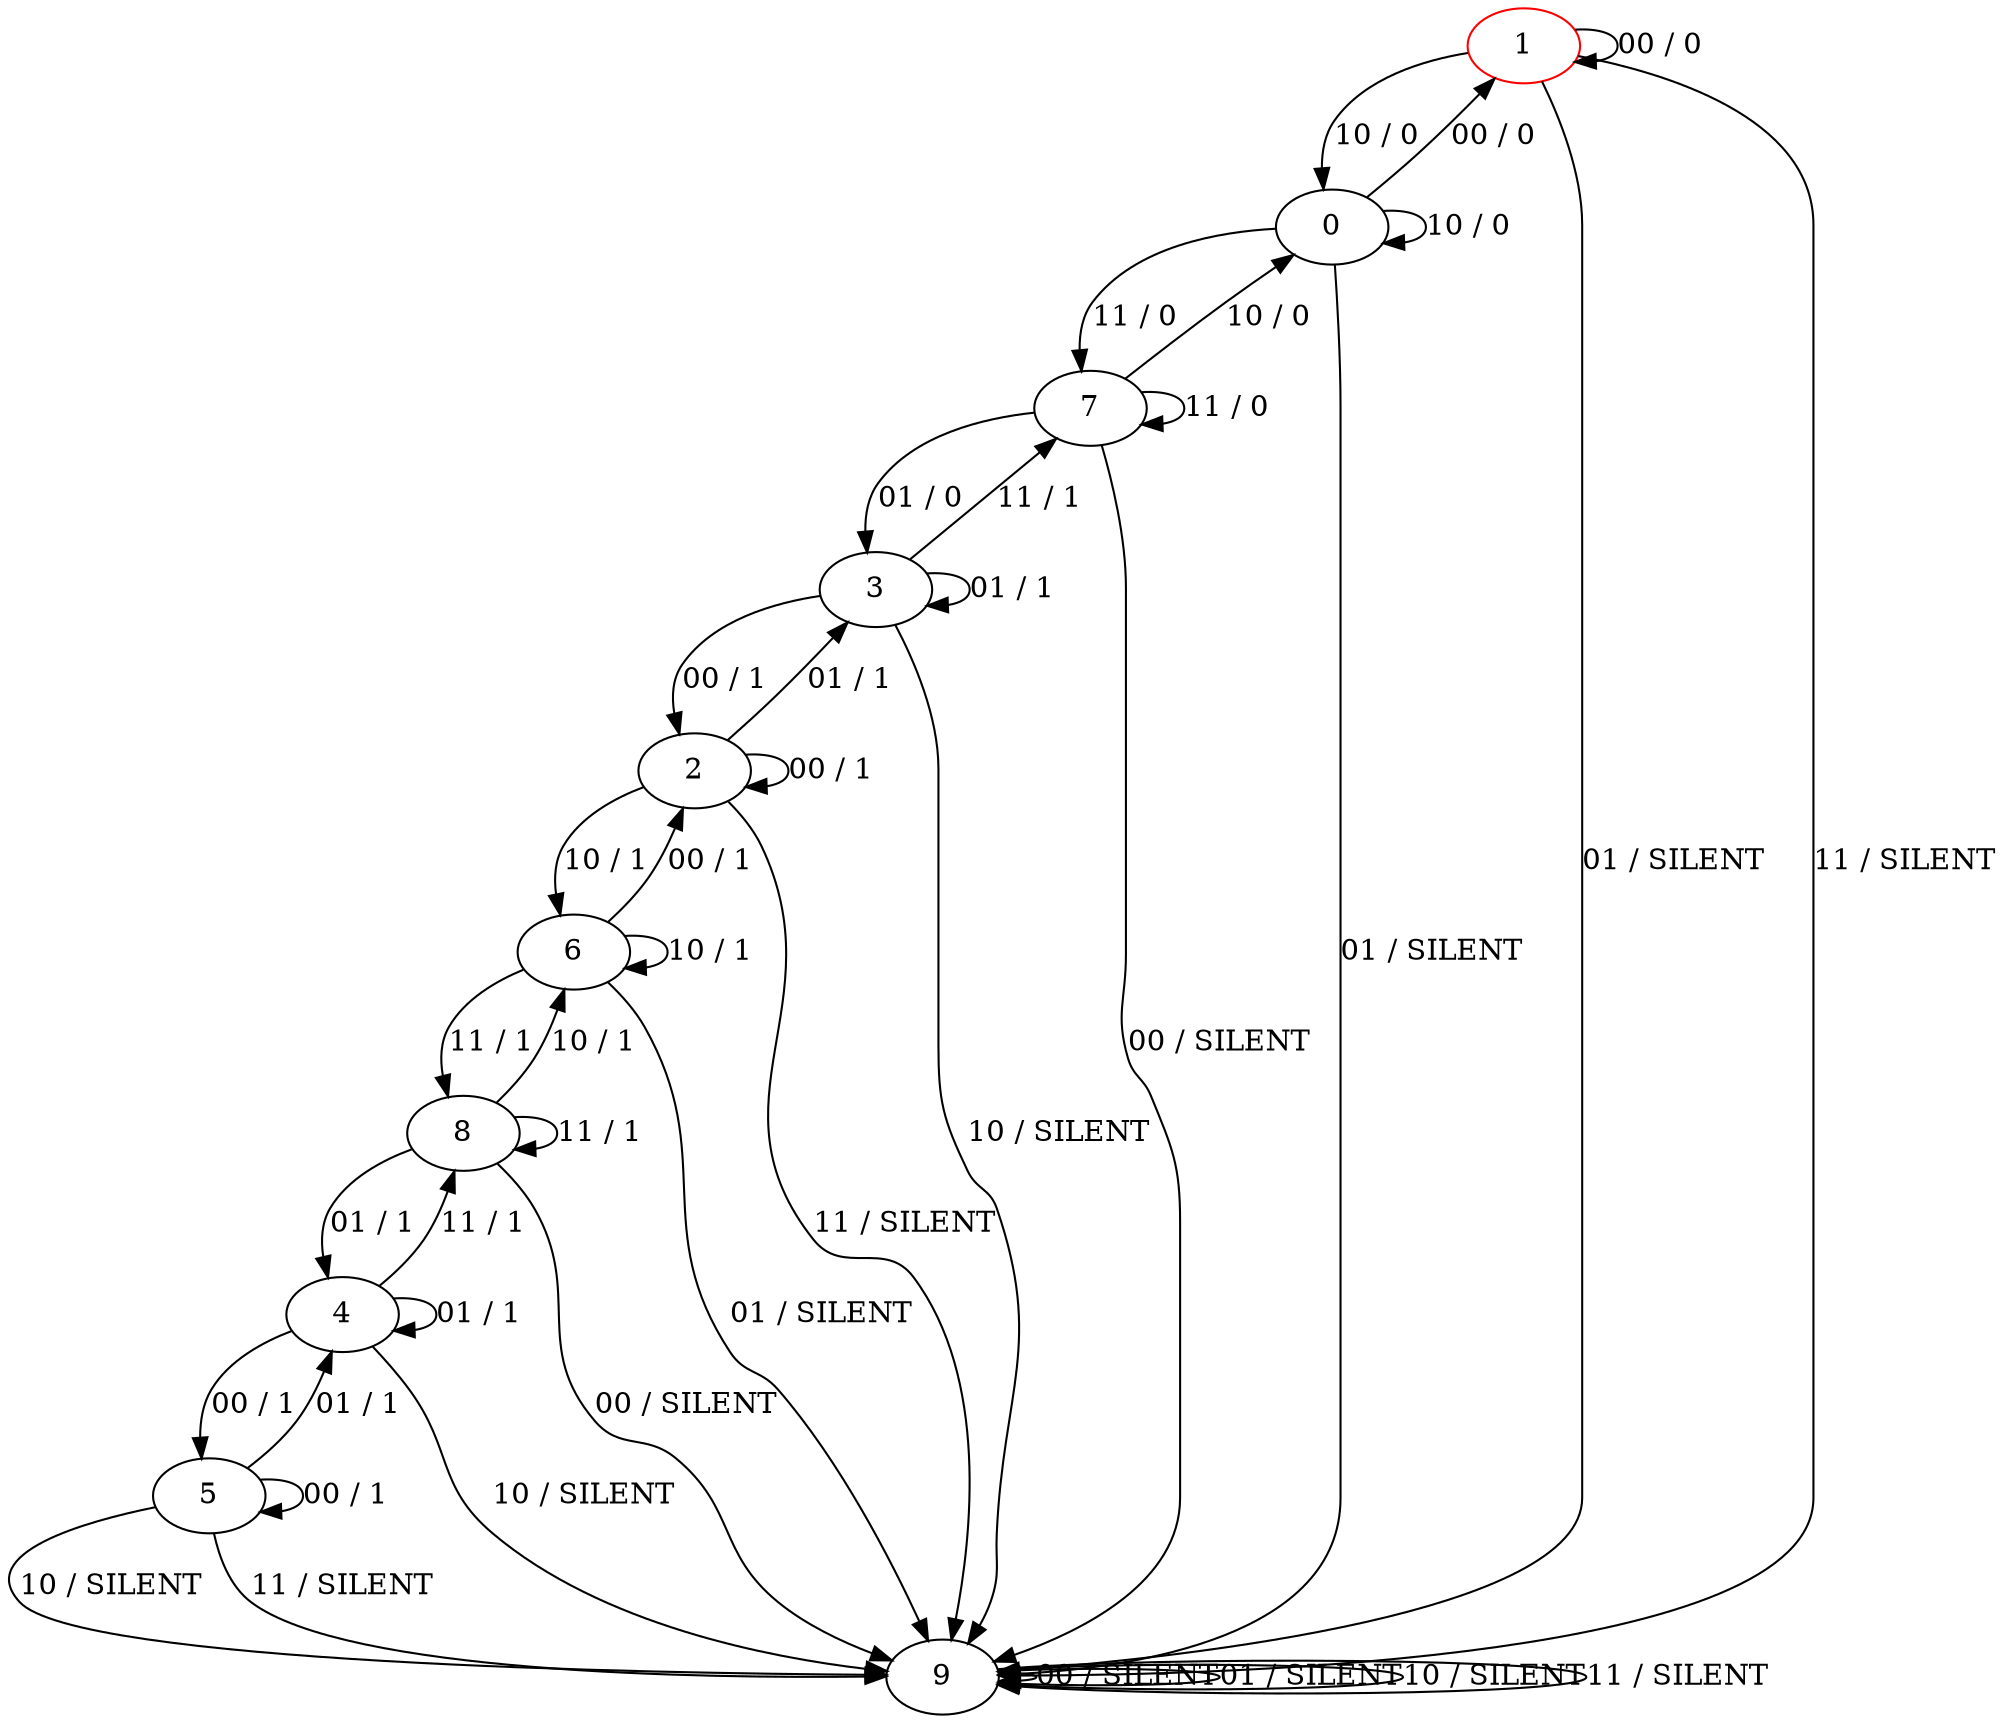 digraph {
1 [color="red"]
0
2
3
4
5
6
7
8
9
1 -> 1 [label="00 / 0"]
1 -> 9 [label="01 / SILENT"]
1 -> 0 [label="10 / 0"]
1 -> 9 [label="11 / SILENT"]
0 -> 1 [label="00 / 0"]
0 -> 9 [label="01 / SILENT"]
0 -> 0 [label="10 / 0"]
0 -> 7 [label="11 / 0"]
2 -> 2 [label="00 / 1"]
2 -> 3 [label="01 / 1"]
2 -> 6 [label="10 / 1"]
2 -> 9 [label="11 / SILENT"]
3 -> 2 [label="00 / 1"]
3 -> 3 [label="01 / 1"]
3 -> 9 [label="10 / SILENT"]
3 -> 7 [label="11 / 1"]
4 -> 5 [label="00 / 1"]
4 -> 4 [label="01 / 1"]
4 -> 9 [label="10 / SILENT"]
4 -> 8 [label="11 / 1"]
5 -> 5 [label="00 / 1"]
5 -> 4 [label="01 / 1"]
5 -> 9 [label="10 / SILENT"]
5 -> 9 [label="11 / SILENT"]
6 -> 2 [label="00 / 1"]
6 -> 9 [label="01 / SILENT"]
6 -> 6 [label="10 / 1"]
6 -> 8 [label="11 / 1"]
7 -> 9 [label="00 / SILENT"]
7 -> 3 [label="01 / 0"]
7 -> 0 [label="10 / 0"]
7 -> 7 [label="11 / 0"]
8 -> 9 [label="00 / SILENT"]
8 -> 4 [label="01 / 1"]
8 -> 6 [label="10 / 1"]
8 -> 8 [label="11 / 1"]
9 -> 9 [label="00 / SILENT"]
9 -> 9 [label="01 / SILENT"]
9 -> 9 [label="10 / SILENT"]
9 -> 9 [label="11 / SILENT"]
}
